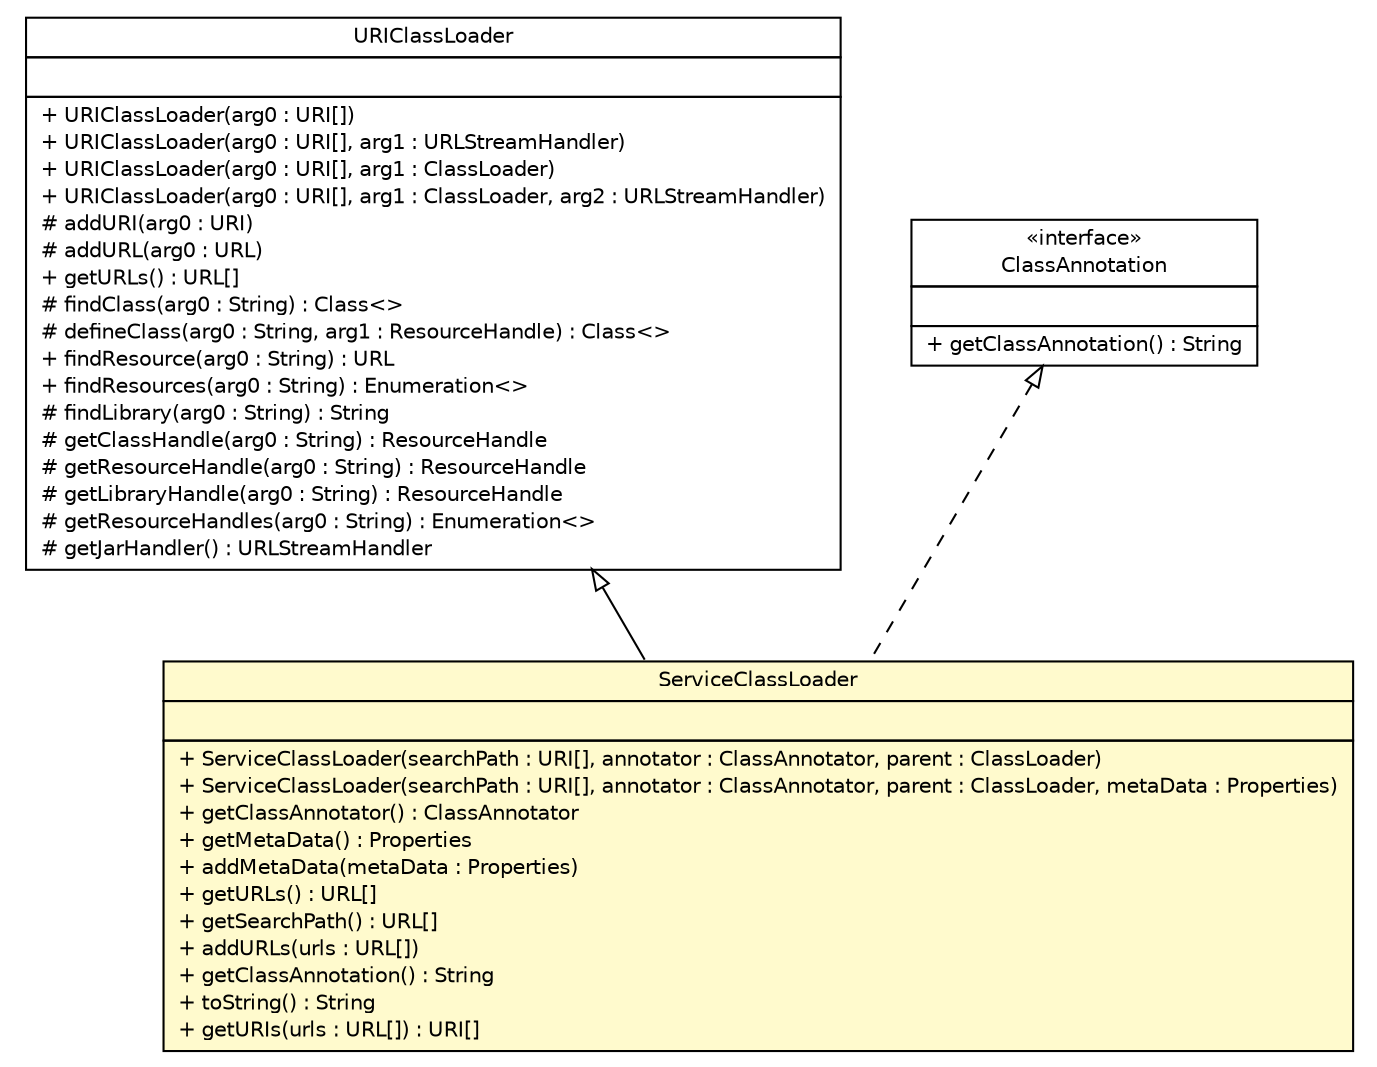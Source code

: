#!/usr/local/bin/dot
#
# Class diagram 
# Generated by UMLGraph version R5_6 (http://www.umlgraph.org/)
#

digraph G {
	edge [fontname="Helvetica",fontsize=10,labelfontname="Helvetica",labelfontsize=10];
	node [fontname="Helvetica",fontsize=10,shape=plaintext];
	nodesep=0.25;
	ranksep=0.5;
	// sorcer.provider.boot.ServiceClassLoader
	c296103 [label=<<table title="sorcer.provider.boot.ServiceClassLoader" border="0" cellborder="1" cellspacing="0" cellpadding="2" port="p" bgcolor="lemonChiffon" href="./ServiceClassLoader.html">
		<tr><td><table border="0" cellspacing="0" cellpadding="1">
<tr><td align="center" balign="center"> ServiceClassLoader </td></tr>
		</table></td></tr>
		<tr><td><table border="0" cellspacing="0" cellpadding="1">
<tr><td align="left" balign="left">  </td></tr>
		</table></td></tr>
		<tr><td><table border="0" cellspacing="0" cellpadding="1">
<tr><td align="left" balign="left"> + ServiceClassLoader(searchPath : URI[], annotator : ClassAnnotator, parent : ClassLoader) </td></tr>
<tr><td align="left" balign="left"> + ServiceClassLoader(searchPath : URI[], annotator : ClassAnnotator, parent : ClassLoader, metaData : Properties) </td></tr>
<tr><td align="left" balign="left"> + getClassAnnotator() : ClassAnnotator </td></tr>
<tr><td align="left" balign="left"> + getMetaData() : Properties </td></tr>
<tr><td align="left" balign="left"> + addMetaData(metaData : Properties) </td></tr>
<tr><td align="left" balign="left"> + getURLs() : URL[] </td></tr>
<tr><td align="left" balign="left"> + getSearchPath() : URL[] </td></tr>
<tr><td align="left" balign="left"> + addURLs(urls : URL[]) </td></tr>
<tr><td align="left" balign="left"> + getClassAnnotation() : String </td></tr>
<tr><td align="left" balign="left"> + toString() : String </td></tr>
<tr><td align="left" balign="left"> + getURIs(urls : URL[]) : URI[] </td></tr>
		</table></td></tr>
		</table>>, URL="./ServiceClassLoader.html", fontname="Helvetica", fontcolor="black", fontsize=10.0];
	//sorcer.provider.boot.ServiceClassLoader extends edu.emory.mathcs.util.classloader.URIClassLoader
	c296192:p -> c296103:p [dir=back,arrowtail=empty];
	//sorcer.provider.boot.ServiceClassLoader implements net.jini.loader.ClassAnnotation
	c296193:p -> c296103:p [dir=back,arrowtail=empty,style=dashed];
	// net.jini.loader.ClassAnnotation
	c296193 [label=<<table title="net.jini.loader.ClassAnnotation" border="0" cellborder="1" cellspacing="0" cellpadding="2" port="p" href="https://river.apache.org/doc/api/net/jini/loader/ClassAnnotation.html">
		<tr><td><table border="0" cellspacing="0" cellpadding="1">
<tr><td align="center" balign="center"> &#171;interface&#187; </td></tr>
<tr><td align="center" balign="center"> ClassAnnotation </td></tr>
		</table></td></tr>
		<tr><td><table border="0" cellspacing="0" cellpadding="1">
<tr><td align="left" balign="left">  </td></tr>
		</table></td></tr>
		<tr><td><table border="0" cellspacing="0" cellpadding="1">
<tr><td align="left" balign="left"> + getClassAnnotation() : String </td></tr>
		</table></td></tr>
		</table>>, URL="https://river.apache.org/doc/api/net/jini/loader/ClassAnnotation.html", fontname="Helvetica", fontcolor="black", fontsize=10.0];
	// edu.emory.mathcs.util.classloader.URIClassLoader
	c296192 [label=<<table title="edu.emory.mathcs.util.classloader.URIClassLoader" border="0" cellborder="1" cellspacing="0" cellpadding="2" port="p">
		<tr><td><table border="0" cellspacing="0" cellpadding="1">
<tr><td align="center" balign="center"> URIClassLoader </td></tr>
		</table></td></tr>
		<tr><td><table border="0" cellspacing="0" cellpadding="1">
<tr><td align="left" balign="left">  </td></tr>
		</table></td></tr>
		<tr><td><table border="0" cellspacing="0" cellpadding="1">
<tr><td align="left" balign="left"> + URIClassLoader(arg0 : URI[]) </td></tr>
<tr><td align="left" balign="left"> + URIClassLoader(arg0 : URI[], arg1 : URLStreamHandler) </td></tr>
<tr><td align="left" balign="left"> + URIClassLoader(arg0 : URI[], arg1 : ClassLoader) </td></tr>
<tr><td align="left" balign="left"> + URIClassLoader(arg0 : URI[], arg1 : ClassLoader, arg2 : URLStreamHandler) </td></tr>
<tr><td align="left" balign="left"> # addURI(arg0 : URI) </td></tr>
<tr><td align="left" balign="left"> # addURL(arg0 : URL) </td></tr>
<tr><td align="left" balign="left"> + getURLs() : URL[] </td></tr>
<tr><td align="left" balign="left"> # findClass(arg0 : String) : Class&lt;&gt; </td></tr>
<tr><td align="left" balign="left"> # defineClass(arg0 : String, arg1 : ResourceHandle) : Class&lt;&gt; </td></tr>
<tr><td align="left" balign="left"> + findResource(arg0 : String) : URL </td></tr>
<tr><td align="left" balign="left"> + findResources(arg0 : String) : Enumeration&lt;&gt; </td></tr>
<tr><td align="left" balign="left"> # findLibrary(arg0 : String) : String </td></tr>
<tr><td align="left" balign="left"> # getClassHandle(arg0 : String) : ResourceHandle </td></tr>
<tr><td align="left" balign="left"> # getResourceHandle(arg0 : String) : ResourceHandle </td></tr>
<tr><td align="left" balign="left"> # getLibraryHandle(arg0 : String) : ResourceHandle </td></tr>
<tr><td align="left" balign="left"> # getResourceHandles(arg0 : String) : Enumeration&lt;&gt; </td></tr>
<tr><td align="left" balign="left"> # getJarHandler() : URLStreamHandler </td></tr>
		</table></td></tr>
		</table>>, URL="null", fontname="Helvetica", fontcolor="black", fontsize=10.0];
}

